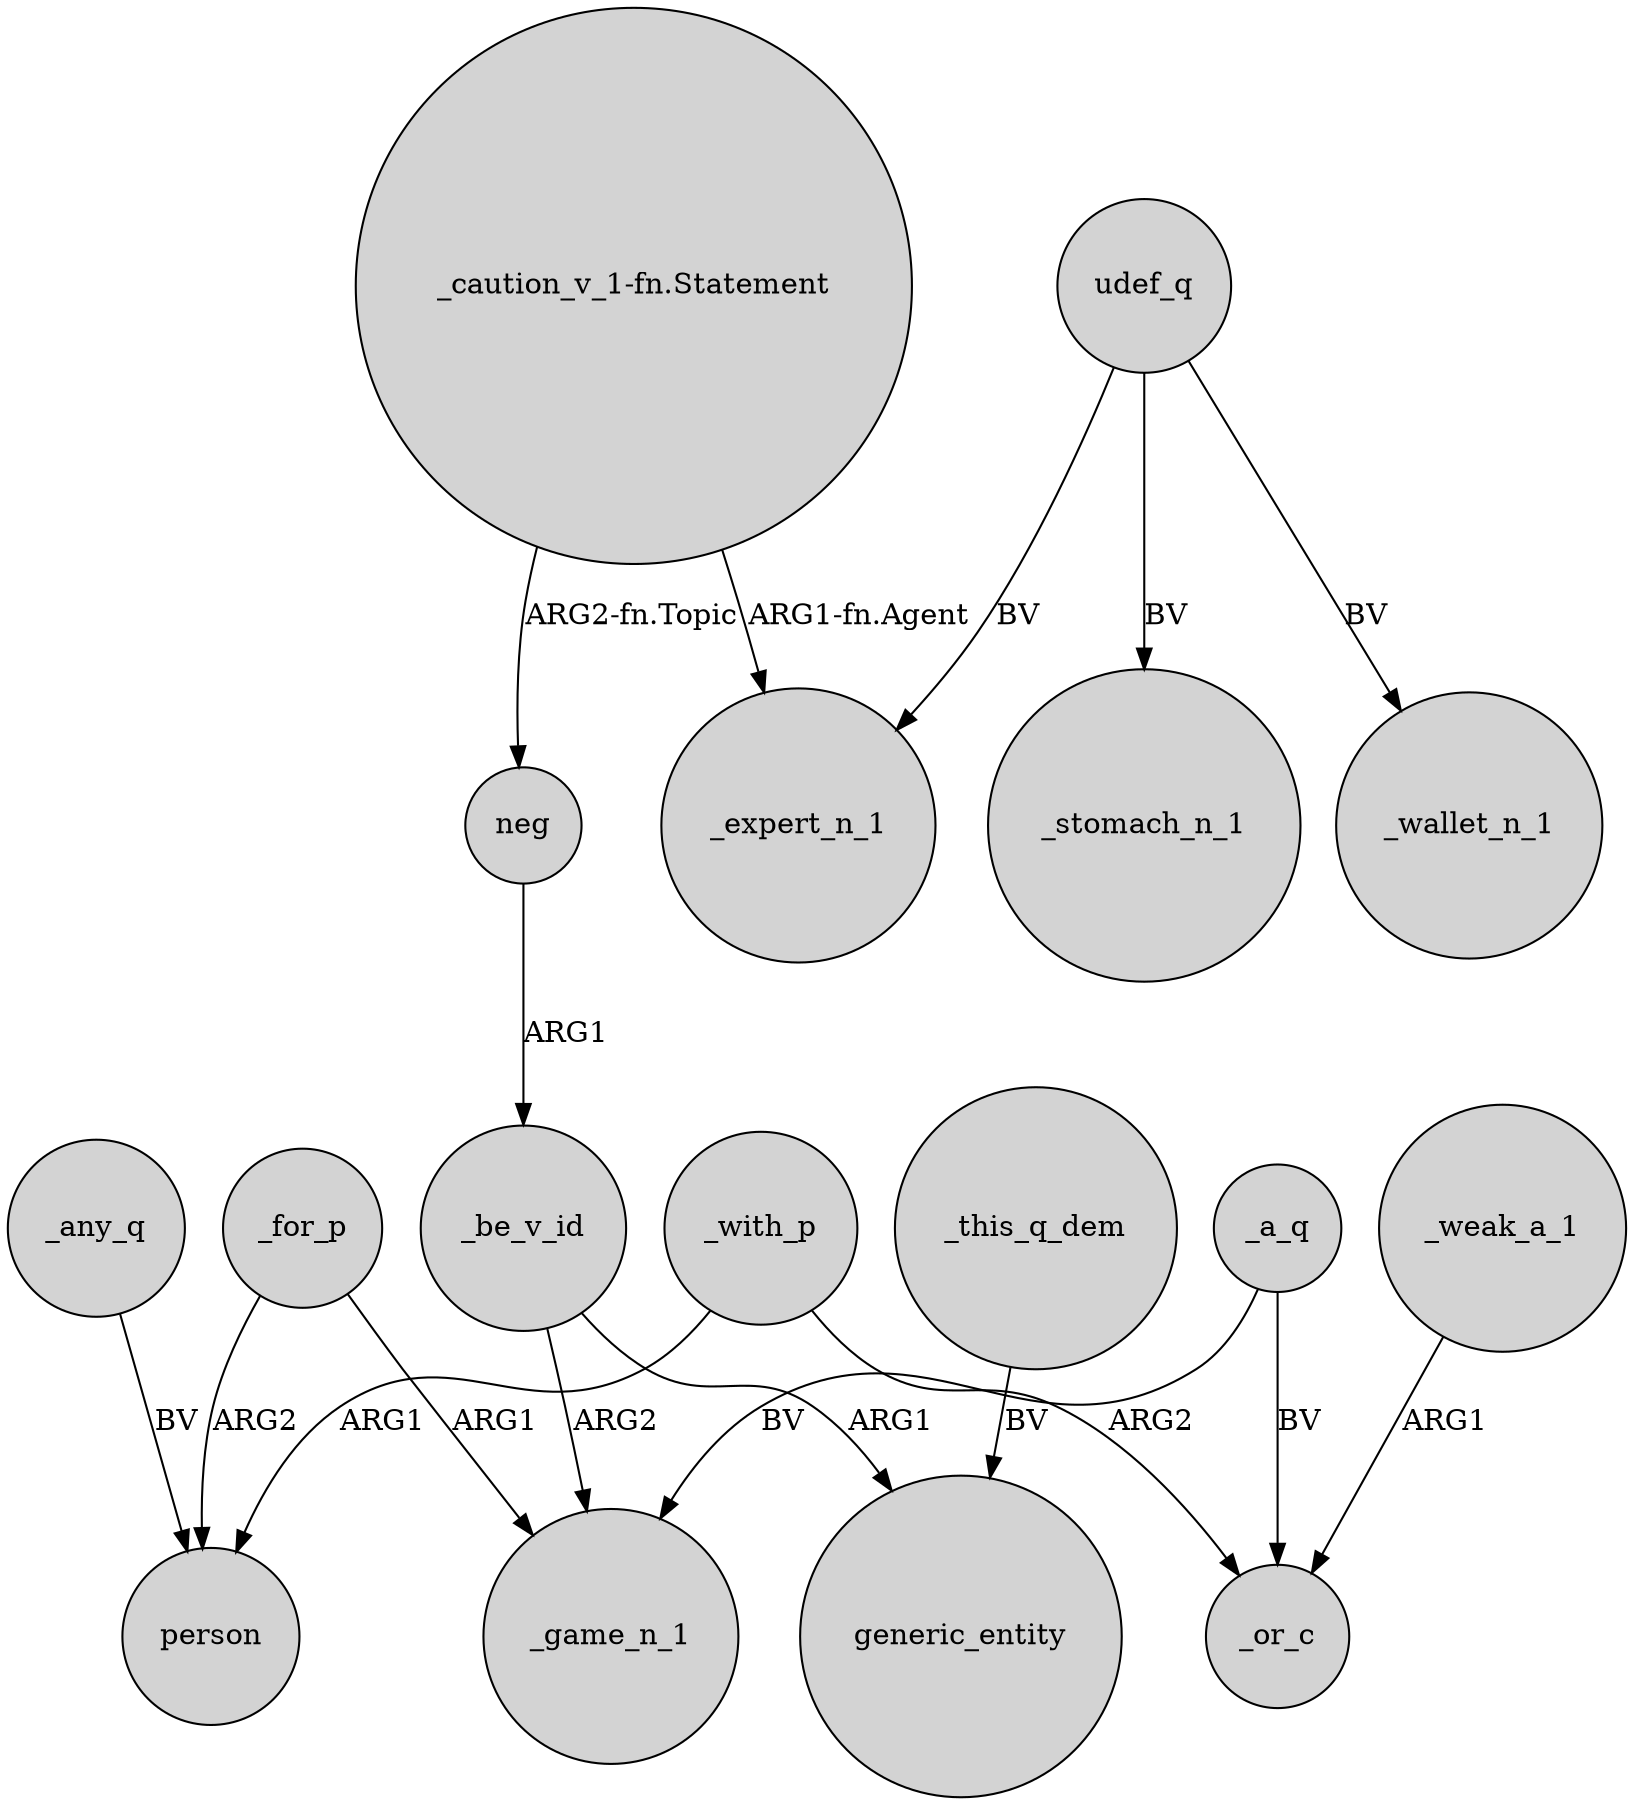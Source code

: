digraph {
	node [shape=circle style=filled]
	_with_p -> person [label=ARG1]
	_for_p -> _game_n_1 [label=ARG1]
	neg -> _be_v_id [label=ARG1]
	_weak_a_1 -> _or_c [label=ARG1]
	_this_q_dem -> generic_entity [label=BV]
	_a_q -> _or_c [label=BV]
	_be_v_id -> generic_entity [label=ARG1]
	"_caution_v_1-fn.Statement" -> _expert_n_1 [label="ARG1-fn.Agent"]
	udef_q -> _expert_n_1 [label=BV]
	_any_q -> person [label=BV]
	udef_q -> _stomach_n_1 [label=BV]
	_a_q -> _game_n_1 [label=BV]
	"_caution_v_1-fn.Statement" -> neg [label="ARG2-fn.Topic"]
	udef_q -> _wallet_n_1 [label=BV]
	_be_v_id -> _game_n_1 [label=ARG2]
	_with_p -> _or_c [label=ARG2]
	_for_p -> person [label=ARG2]
}
